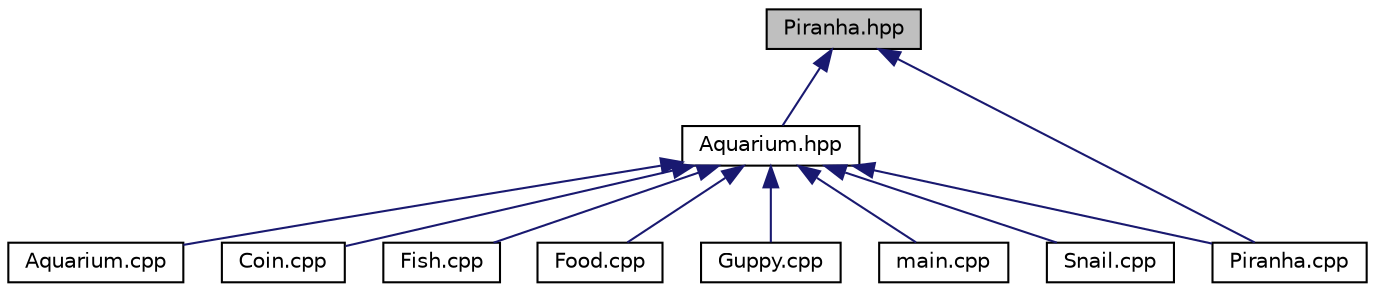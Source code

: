 digraph "Piranha.hpp"
{
  edge [fontname="Helvetica",fontsize="10",labelfontname="Helvetica",labelfontsize="10"];
  node [fontname="Helvetica",fontsize="10",shape=record];
  Node11 [label="Piranha.hpp",height=0.2,width=0.4,color="black", fillcolor="grey75", style="filled", fontcolor="black"];
  Node11 -> Node12 [dir="back",color="midnightblue",fontsize="10",style="solid"];
  Node12 [label="Aquarium.hpp",height=0.2,width=0.4,color="black", fillcolor="white", style="filled",URL="$_aquarium_8hpp.html"];
  Node12 -> Node13 [dir="back",color="midnightblue",fontsize="10",style="solid"];
  Node13 [label="Aquarium.cpp",height=0.2,width=0.4,color="black", fillcolor="white", style="filled",URL="$_aquarium_8cpp.html"];
  Node12 -> Node14 [dir="back",color="midnightblue",fontsize="10",style="solid"];
  Node14 [label="Coin.cpp",height=0.2,width=0.4,color="black", fillcolor="white", style="filled",URL="$_coin_8cpp.html"];
  Node12 -> Node15 [dir="back",color="midnightblue",fontsize="10",style="solid"];
  Node15 [label="Fish.cpp",height=0.2,width=0.4,color="black", fillcolor="white", style="filled",URL="$_fish_8cpp.html"];
  Node12 -> Node16 [dir="back",color="midnightblue",fontsize="10",style="solid"];
  Node16 [label="Food.cpp",height=0.2,width=0.4,color="black", fillcolor="white", style="filled",URL="$_food_8cpp.html"];
  Node12 -> Node17 [dir="back",color="midnightblue",fontsize="10",style="solid"];
  Node17 [label="Guppy.cpp",height=0.2,width=0.4,color="black", fillcolor="white", style="filled",URL="$_guppy_8cpp.html"];
  Node12 -> Node18 [dir="back",color="midnightblue",fontsize="10",style="solid"];
  Node18 [label="main.cpp",height=0.2,width=0.4,color="black", fillcolor="white", style="filled",URL="$main_8cpp.html"];
  Node12 -> Node19 [dir="back",color="midnightblue",fontsize="10",style="solid"];
  Node19 [label="Piranha.cpp",height=0.2,width=0.4,color="black", fillcolor="white", style="filled",URL="$_piranha_8cpp.html"];
  Node12 -> Node20 [dir="back",color="midnightblue",fontsize="10",style="solid"];
  Node20 [label="Snail.cpp",height=0.2,width=0.4,color="black", fillcolor="white", style="filled",URL="$_snail_8cpp.html"];
  Node11 -> Node19 [dir="back",color="midnightblue",fontsize="10",style="solid"];
}
